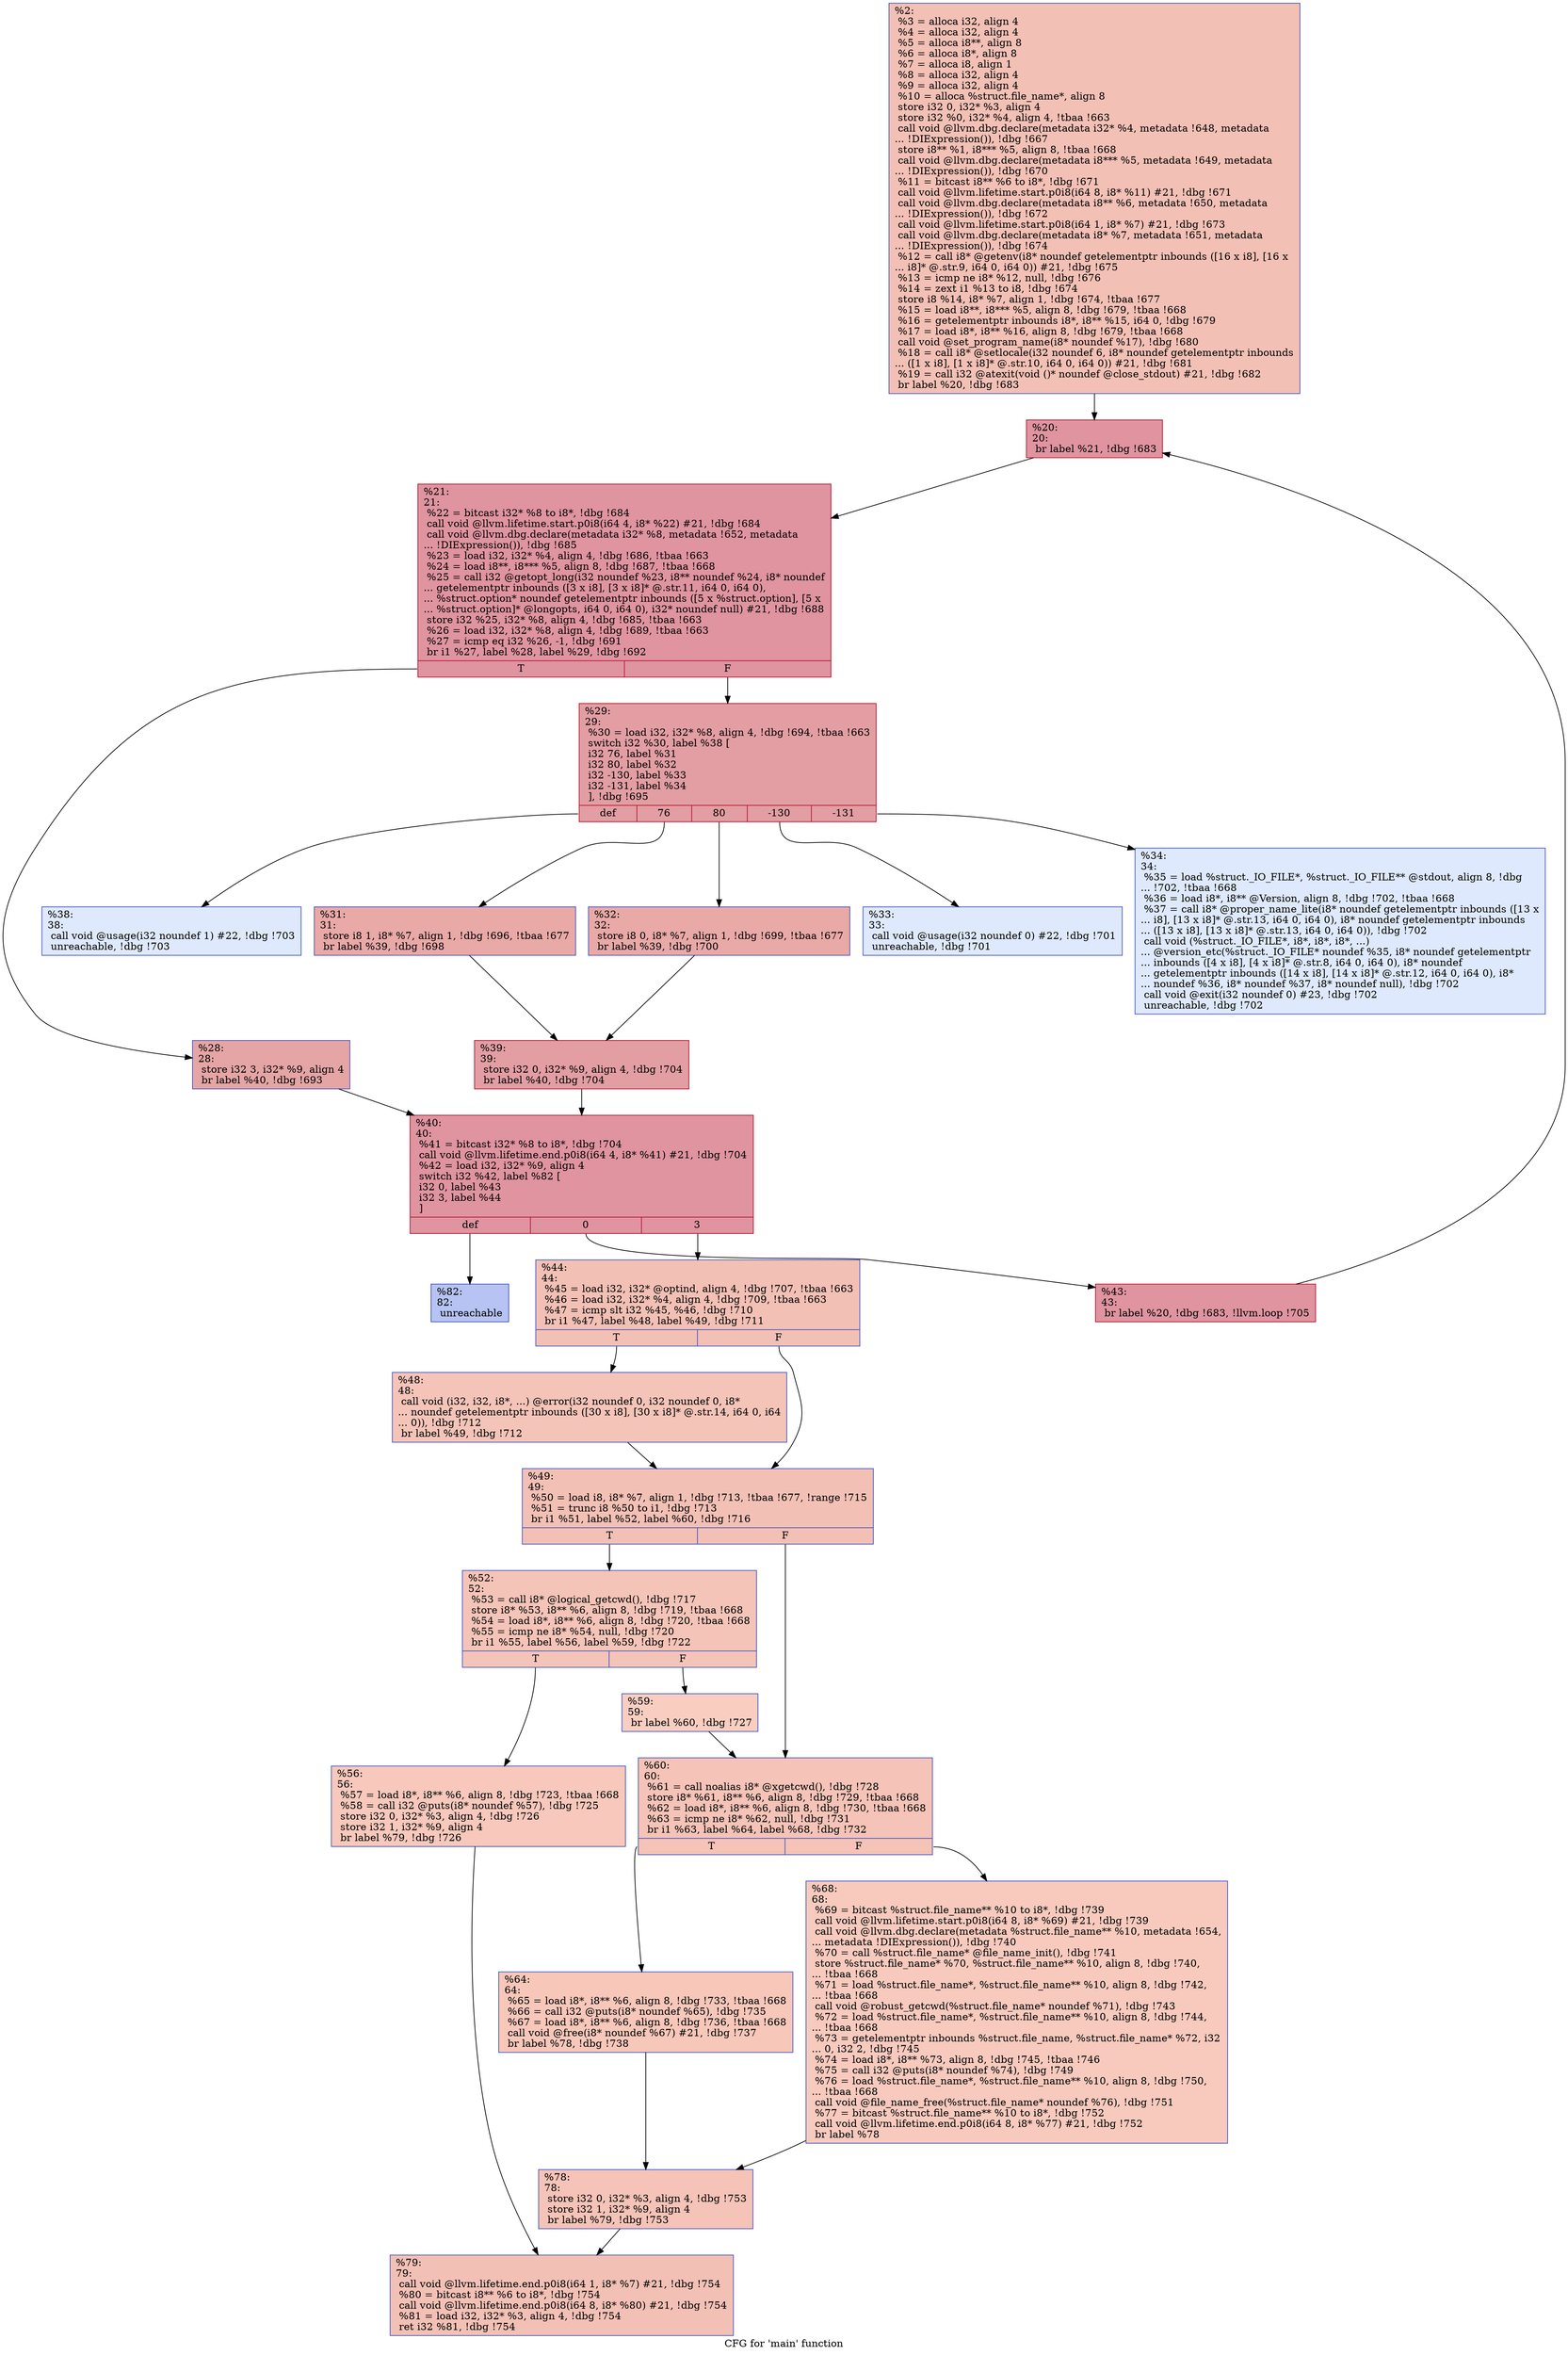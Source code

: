 digraph "CFG for 'main' function" {
	label="CFG for 'main' function";

	Node0x194b940 [shape=record,color="#3d50c3ff", style=filled, fillcolor="#e5705870",label="{%2:\l  %3 = alloca i32, align 4\l  %4 = alloca i32, align 4\l  %5 = alloca i8**, align 8\l  %6 = alloca i8*, align 8\l  %7 = alloca i8, align 1\l  %8 = alloca i32, align 4\l  %9 = alloca i32, align 4\l  %10 = alloca %struct.file_name*, align 8\l  store i32 0, i32* %3, align 4\l  store i32 %0, i32* %4, align 4, !tbaa !663\l  call void @llvm.dbg.declare(metadata i32* %4, metadata !648, metadata\l... !DIExpression()), !dbg !667\l  store i8** %1, i8*** %5, align 8, !tbaa !668\l  call void @llvm.dbg.declare(metadata i8*** %5, metadata !649, metadata\l... !DIExpression()), !dbg !670\l  %11 = bitcast i8** %6 to i8*, !dbg !671\l  call void @llvm.lifetime.start.p0i8(i64 8, i8* %11) #21, !dbg !671\l  call void @llvm.dbg.declare(metadata i8** %6, metadata !650, metadata\l... !DIExpression()), !dbg !672\l  call void @llvm.lifetime.start.p0i8(i64 1, i8* %7) #21, !dbg !673\l  call void @llvm.dbg.declare(metadata i8* %7, metadata !651, metadata\l... !DIExpression()), !dbg !674\l  %12 = call i8* @getenv(i8* noundef getelementptr inbounds ([16 x i8], [16 x\l... i8]* @.str.9, i64 0, i64 0)) #21, !dbg !675\l  %13 = icmp ne i8* %12, null, !dbg !676\l  %14 = zext i1 %13 to i8, !dbg !674\l  store i8 %14, i8* %7, align 1, !dbg !674, !tbaa !677\l  %15 = load i8**, i8*** %5, align 8, !dbg !679, !tbaa !668\l  %16 = getelementptr inbounds i8*, i8** %15, i64 0, !dbg !679\l  %17 = load i8*, i8** %16, align 8, !dbg !679, !tbaa !668\l  call void @set_program_name(i8* noundef %17), !dbg !680\l  %18 = call i8* @setlocale(i32 noundef 6, i8* noundef getelementptr inbounds\l... ([1 x i8], [1 x i8]* @.str.10, i64 0, i64 0)) #21, !dbg !681\l  %19 = call i32 @atexit(void ()* noundef @close_stdout) #21, !dbg !682\l  br label %20, !dbg !683\l}"];
	Node0x194b940 -> Node0x194ba60;
	Node0x194ba60 [shape=record,color="#b70d28ff", style=filled, fillcolor="#b70d2870",label="{%20:\l20:                                               \l  br label %21, !dbg !683\l}"];
	Node0x194ba60 -> Node0x194bab0;
	Node0x194bab0 [shape=record,color="#b70d28ff", style=filled, fillcolor="#b70d2870",label="{%21:\l21:                                               \l  %22 = bitcast i32* %8 to i8*, !dbg !684\l  call void @llvm.lifetime.start.p0i8(i64 4, i8* %22) #21, !dbg !684\l  call void @llvm.dbg.declare(metadata i32* %8, metadata !652, metadata\l... !DIExpression()), !dbg !685\l  %23 = load i32, i32* %4, align 4, !dbg !686, !tbaa !663\l  %24 = load i8**, i8*** %5, align 8, !dbg !687, !tbaa !668\l  %25 = call i32 @getopt_long(i32 noundef %23, i8** noundef %24, i8* noundef\l... getelementptr inbounds ([3 x i8], [3 x i8]* @.str.11, i64 0, i64 0),\l... %struct.option* noundef getelementptr inbounds ([5 x %struct.option], [5 x\l... %struct.option]* @longopts, i64 0, i64 0), i32* noundef null) #21, !dbg !688\l  store i32 %25, i32* %8, align 4, !dbg !685, !tbaa !663\l  %26 = load i32, i32* %8, align 4, !dbg !689, !tbaa !663\l  %27 = icmp eq i32 %26, -1, !dbg !691\l  br i1 %27, label %28, label %29, !dbg !692\l|{<s0>T|<s1>F}}"];
	Node0x194bab0:s0 -> Node0x194bb00;
	Node0x194bab0:s1 -> Node0x194bb50;
	Node0x194bb00 [shape=record,color="#3d50c3ff", style=filled, fillcolor="#c5333470",label="{%28:\l28:                                               \l  store i32 3, i32* %9, align 4\l  br label %40, !dbg !693\l}"];
	Node0x194bb00 -> Node0x194bd80;
	Node0x194bb50 [shape=record,color="#b70d28ff", style=filled, fillcolor="#be242e70",label="{%29:\l29:                                               \l  %30 = load i32, i32* %8, align 4, !dbg !694, !tbaa !663\l  switch i32 %30, label %38 [\l    i32 76, label %31\l    i32 80, label %32\l    i32 -130, label %33\l    i32 -131, label %34\l  ], !dbg !695\l|{<s0>def|<s1>76|<s2>80|<s3>-130|<s4>-131}}"];
	Node0x194bb50:s0 -> Node0x194bce0;
	Node0x194bb50:s1 -> Node0x194bba0;
	Node0x194bb50:s2 -> Node0x194bbf0;
	Node0x194bb50:s3 -> Node0x194bc40;
	Node0x194bb50:s4 -> Node0x194bc90;
	Node0x194bba0 [shape=record,color="#3d50c3ff", style=filled, fillcolor="#ca3b3770",label="{%31:\l31:                                               \l  store i8 1, i8* %7, align 1, !dbg !696, !tbaa !677\l  br label %39, !dbg !698\l}"];
	Node0x194bba0 -> Node0x194bd30;
	Node0x194bbf0 [shape=record,color="#3d50c3ff", style=filled, fillcolor="#ca3b3770",label="{%32:\l32:                                               \l  store i8 0, i8* %7, align 1, !dbg !699, !tbaa !677\l  br label %39, !dbg !700\l}"];
	Node0x194bbf0 -> Node0x194bd30;
	Node0x194bc40 [shape=record,color="#3d50c3ff", style=filled, fillcolor="#b5cdfa70",label="{%33:\l33:                                               \l  call void @usage(i32 noundef 0) #22, !dbg !701\l  unreachable, !dbg !701\l}"];
	Node0x194bc90 [shape=record,color="#3d50c3ff", style=filled, fillcolor="#b5cdfa70",label="{%34:\l34:                                               \l  %35 = load %struct._IO_FILE*, %struct._IO_FILE** @stdout, align 8, !dbg\l... !702, !tbaa !668\l  %36 = load i8*, i8** @Version, align 8, !dbg !702, !tbaa !668\l  %37 = call i8* @proper_name_lite(i8* noundef getelementptr inbounds ([13 x\l... i8], [13 x i8]* @.str.13, i64 0, i64 0), i8* noundef getelementptr inbounds\l... ([13 x i8], [13 x i8]* @.str.13, i64 0, i64 0)), !dbg !702\l  call void (%struct._IO_FILE*, i8*, i8*, i8*, ...)\l... @version_etc(%struct._IO_FILE* noundef %35, i8* noundef getelementptr\l... inbounds ([4 x i8], [4 x i8]* @.str.8, i64 0, i64 0), i8* noundef\l... getelementptr inbounds ([14 x i8], [14 x i8]* @.str.12, i64 0, i64 0), i8*\l... noundef %36, i8* noundef %37, i8* noundef null), !dbg !702\l  call void @exit(i32 noundef 0) #23, !dbg !702\l  unreachable, !dbg !702\l}"];
	Node0x194bce0 [shape=record,color="#3d50c3ff", style=filled, fillcolor="#b5cdfa70",label="{%38:\l38:                                               \l  call void @usage(i32 noundef 1) #22, !dbg !703\l  unreachable, !dbg !703\l}"];
	Node0x194bd30 [shape=record,color="#b70d28ff", style=filled, fillcolor="#be242e70",label="{%39:\l39:                                               \l  store i32 0, i32* %9, align 4, !dbg !704\l  br label %40, !dbg !704\l}"];
	Node0x194bd30 -> Node0x194bd80;
	Node0x194bd80 [shape=record,color="#b70d28ff", style=filled, fillcolor="#b70d2870",label="{%40:\l40:                                               \l  %41 = bitcast i32* %8 to i8*, !dbg !704\l  call void @llvm.lifetime.end.p0i8(i64 4, i8* %41) #21, !dbg !704\l  %42 = load i32, i32* %9, align 4\l  switch i32 %42, label %82 [\l    i32 0, label %43\l    i32 3, label %44\l  ]\l|{<s0>def|<s1>0|<s2>3}}"];
	Node0x194bd80:s0 -> Node0x194c190;
	Node0x194bd80:s1 -> Node0x194bdd0;
	Node0x194bd80:s2 -> Node0x194be20;
	Node0x194bdd0 [shape=record,color="#b70d28ff", style=filled, fillcolor="#b70d2870",label="{%43:\l43:                                               \l  br label %20, !dbg !683, !llvm.loop !705\l}"];
	Node0x194bdd0 -> Node0x194ba60;
	Node0x194be20 [shape=record,color="#3d50c3ff", style=filled, fillcolor="#e5705870",label="{%44:\l44:                                               \l  %45 = load i32, i32* @optind, align 4, !dbg !707, !tbaa !663\l  %46 = load i32, i32* %4, align 4, !dbg !709, !tbaa !663\l  %47 = icmp slt i32 %45, %46, !dbg !710\l  br i1 %47, label %48, label %49, !dbg !711\l|{<s0>T|<s1>F}}"];
	Node0x194be20:s0 -> Node0x194be70;
	Node0x194be20:s1 -> Node0x194bec0;
	Node0x194be70 [shape=record,color="#3d50c3ff", style=filled, fillcolor="#e97a5f70",label="{%48:\l48:                                               \l  call void (i32, i32, i8*, ...) @error(i32 noundef 0, i32 noundef 0, i8*\l... noundef getelementptr inbounds ([30 x i8], [30 x i8]* @.str.14, i64 0, i64\l... 0)), !dbg !712\l  br label %49, !dbg !712\l}"];
	Node0x194be70 -> Node0x194bec0;
	Node0x194bec0 [shape=record,color="#3d50c3ff", style=filled, fillcolor="#e5705870",label="{%49:\l49:                                               \l  %50 = load i8, i8* %7, align 1, !dbg !713, !tbaa !677, !range !715\l  %51 = trunc i8 %50 to i1, !dbg !713\l  br i1 %51, label %52, label %60, !dbg !716\l|{<s0>T|<s1>F}}"];
	Node0x194bec0:s0 -> Node0x194bf10;
	Node0x194bec0:s1 -> Node0x194c000;
	Node0x194bf10 [shape=record,color="#3d50c3ff", style=filled, fillcolor="#e97a5f70",label="{%52:\l52:                                               \l  %53 = call i8* @logical_getcwd(), !dbg !717\l  store i8* %53, i8** %6, align 8, !dbg !719, !tbaa !668\l  %54 = load i8*, i8** %6, align 8, !dbg !720, !tbaa !668\l  %55 = icmp ne i8* %54, null, !dbg !720\l  br i1 %55, label %56, label %59, !dbg !722\l|{<s0>T|<s1>F}}"];
	Node0x194bf10:s0 -> Node0x194bf60;
	Node0x194bf10:s1 -> Node0x194bfb0;
	Node0x194bf60 [shape=record,color="#3d50c3ff", style=filled, fillcolor="#ed836670",label="{%56:\l56:                                               \l  %57 = load i8*, i8** %6, align 8, !dbg !723, !tbaa !668\l  %58 = call i32 @puts(i8* noundef %57), !dbg !725\l  store i32 0, i32* %3, align 4, !dbg !726\l  store i32 1, i32* %9, align 4\l  br label %79, !dbg !726\l}"];
	Node0x194bf60 -> Node0x194c140;
	Node0x194bfb0 [shape=record,color="#3d50c3ff", style=filled, fillcolor="#f2907270",label="{%59:\l59:                                               \l  br label %60, !dbg !727\l}"];
	Node0x194bfb0 -> Node0x194c000;
	Node0x194c000 [shape=record,color="#3d50c3ff", style=filled, fillcolor="#e8765c70",label="{%60:\l60:                                               \l  %61 = call noalias i8* @xgetcwd(), !dbg !728\l  store i8* %61, i8** %6, align 8, !dbg !729, !tbaa !668\l  %62 = load i8*, i8** %6, align 8, !dbg !730, !tbaa !668\l  %63 = icmp ne i8* %62, null, !dbg !731\l  br i1 %63, label %64, label %68, !dbg !732\l|{<s0>T|<s1>F}}"];
	Node0x194c000:s0 -> Node0x194c050;
	Node0x194c000:s1 -> Node0x194c0a0;
	Node0x194c050 [shape=record,color="#3d50c3ff", style=filled, fillcolor="#ec7f6370",label="{%64:\l64:                                               \l  %65 = load i8*, i8** %6, align 8, !dbg !733, !tbaa !668\l  %66 = call i32 @puts(i8* noundef %65), !dbg !735\l  %67 = load i8*, i8** %6, align 8, !dbg !736, !tbaa !668\l  call void @free(i8* noundef %67) #21, !dbg !737\l  br label %78, !dbg !738\l}"];
	Node0x194c050 -> Node0x194c0f0;
	Node0x194c0a0 [shape=record,color="#3d50c3ff", style=filled, fillcolor="#ef886b70",label="{%68:\l68:                                               \l  %69 = bitcast %struct.file_name** %10 to i8*, !dbg !739\l  call void @llvm.lifetime.start.p0i8(i64 8, i8* %69) #21, !dbg !739\l  call void @llvm.dbg.declare(metadata %struct.file_name** %10, metadata !654,\l... metadata !DIExpression()), !dbg !740\l  %70 = call %struct.file_name* @file_name_init(), !dbg !741\l  store %struct.file_name* %70, %struct.file_name** %10, align 8, !dbg !740,\l... !tbaa !668\l  %71 = load %struct.file_name*, %struct.file_name** %10, align 8, !dbg !742,\l... !tbaa !668\l  call void @robust_getcwd(%struct.file_name* noundef %71), !dbg !743\l  %72 = load %struct.file_name*, %struct.file_name** %10, align 8, !dbg !744,\l... !tbaa !668\l  %73 = getelementptr inbounds %struct.file_name, %struct.file_name* %72, i32\l... 0, i32 2, !dbg !745\l  %74 = load i8*, i8** %73, align 8, !dbg !745, !tbaa !746\l  %75 = call i32 @puts(i8* noundef %74), !dbg !749\l  %76 = load %struct.file_name*, %struct.file_name** %10, align 8, !dbg !750,\l... !tbaa !668\l  call void @file_name_free(%struct.file_name* noundef %76), !dbg !751\l  %77 = bitcast %struct.file_name** %10 to i8*, !dbg !752\l  call void @llvm.lifetime.end.p0i8(i64 8, i8* %77) #21, !dbg !752\l  br label %78\l}"];
	Node0x194c0a0 -> Node0x194c0f0;
	Node0x194c0f0 [shape=record,color="#3d50c3ff", style=filled, fillcolor="#e8765c70",label="{%78:\l78:                                               \l  store i32 0, i32* %3, align 4, !dbg !753\l  store i32 1, i32* %9, align 4\l  br label %79, !dbg !753\l}"];
	Node0x194c0f0 -> Node0x194c140;
	Node0x194c140 [shape=record,color="#3d50c3ff", style=filled, fillcolor="#e5705870",label="{%79:\l79:                                               \l  call void @llvm.lifetime.end.p0i8(i64 1, i8* %7) #21, !dbg !754\l  %80 = bitcast i8** %6 to i8*, !dbg !754\l  call void @llvm.lifetime.end.p0i8(i64 8, i8* %80) #21, !dbg !754\l  %81 = load i32, i32* %3, align 4, !dbg !754\l  ret i32 %81, !dbg !754\l}"];
	Node0x194c190 [shape=record,color="#3d50c3ff", style=filled, fillcolor="#5977e370",label="{%82:\l82:                                               \l  unreachable\l}"];
}

